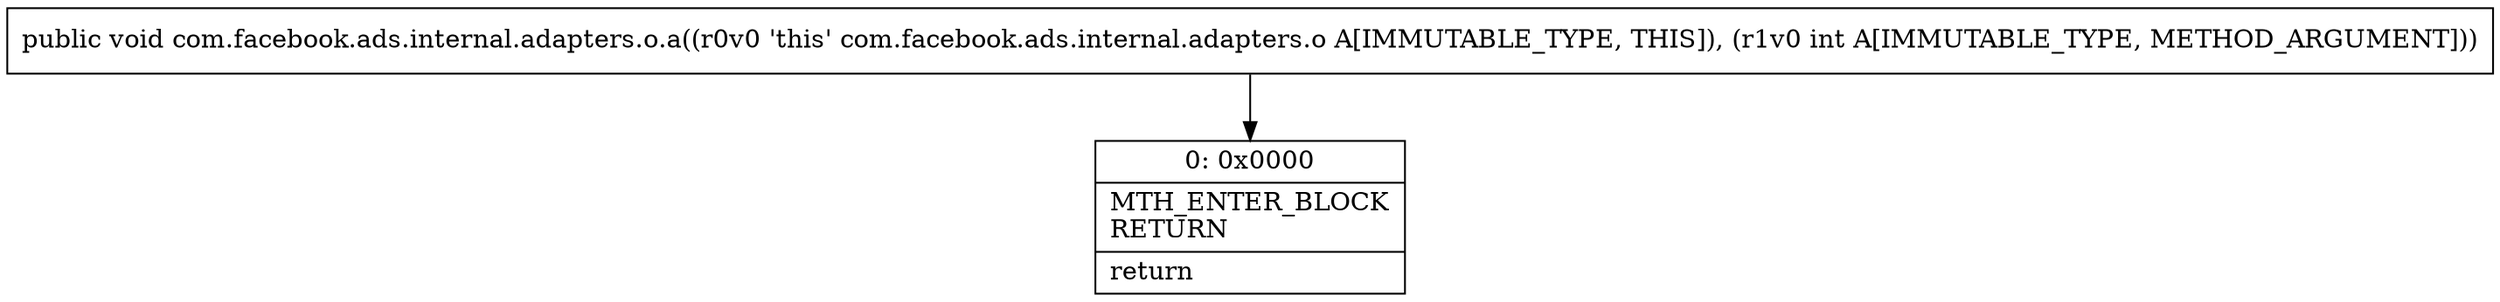 digraph "CFG forcom.facebook.ads.internal.adapters.o.a(I)V" {
Node_0 [shape=record,label="{0\:\ 0x0000|MTH_ENTER_BLOCK\lRETURN\l|return\l}"];
MethodNode[shape=record,label="{public void com.facebook.ads.internal.adapters.o.a((r0v0 'this' com.facebook.ads.internal.adapters.o A[IMMUTABLE_TYPE, THIS]), (r1v0 int A[IMMUTABLE_TYPE, METHOD_ARGUMENT])) }"];
MethodNode -> Node_0;
}

